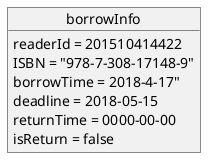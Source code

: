 @startuml
object borrowInfo{
    readerId = 201510414422
    ISBN = "978-7-308-17148-9"
    borrowTime = 2018-4-17"
    deadline = 2018-05-15
    returnTime = 0000-00-00
    isReturn = false
}
@enduml